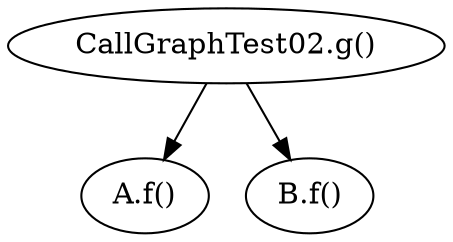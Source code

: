 digraph G {
  1 [ label="CallGraphTest02.g()" ];
  2 [ label="A.f()" ];
  3 [ label="B.f()" ];
  1 -> 2;
  1 -> 3;
}

